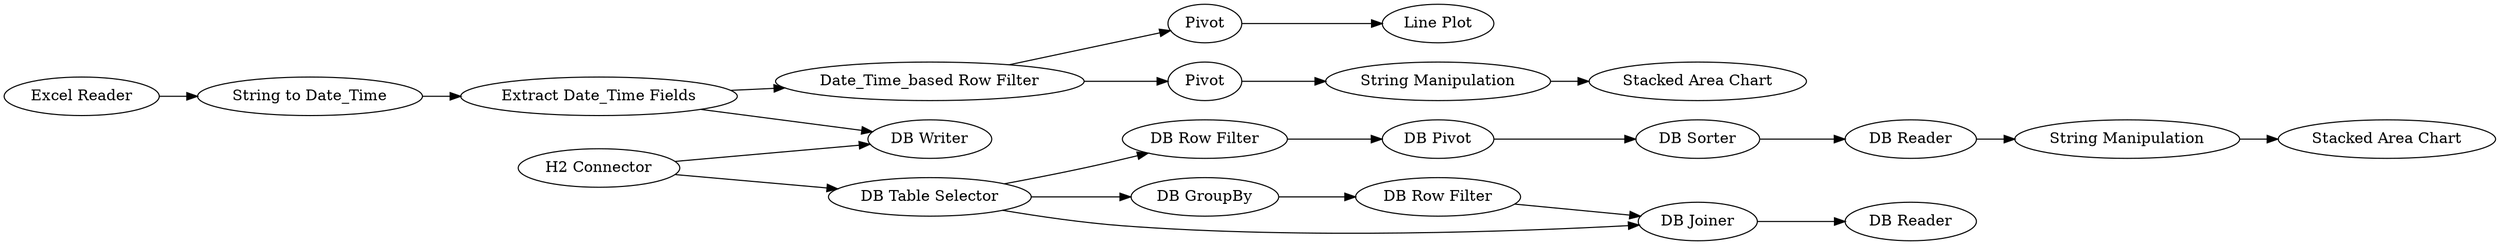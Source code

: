 digraph {
	1 [label="Excel Reader"]
	2 [label="String to Date_Time"]
	4 [label="Date_Time_based Row Filter"]
	6 [label=Pivot]
	7 [label="Line Plot"]
	233 [label=Pivot]
	304 [label="String Manipulation"]
	348 [label="Stacked Area Chart"]
	349 [label="Extract Date_Time Fields"]
	353 [label="DB Writer"]
	354 [label="H2 Connector"]
	355 [label="DB Table Selector"]
	357 [label="DB Pivot"]
	359 [label="DB Row Filter"]
	360 [label="DB GroupBy"]
	361 [label="DB Row Filter"]
	362 [label="DB Joiner"]
	363 [label="DB Reader"]
	364 [label="DB Reader"]
	366 [label="String Manipulation"]
	368 [label="DB Sorter"]
	369 [label="Stacked Area Chart"]
	1 -> 2
	2 -> 349
	4 -> 6
	4 -> 233
	6 -> 7
	233 -> 304
	304 -> 348
	349 -> 4
	349 -> 353
	354 -> 355
	354 -> 353
	355 -> 359
	355 -> 362
	355 -> 360
	357 -> 368
	359 -> 357
	360 -> 361
	361 -> 362
	362 -> 363
	364 -> 366
	366 -> 369
	368 -> 364
	rankdir=LR
}
